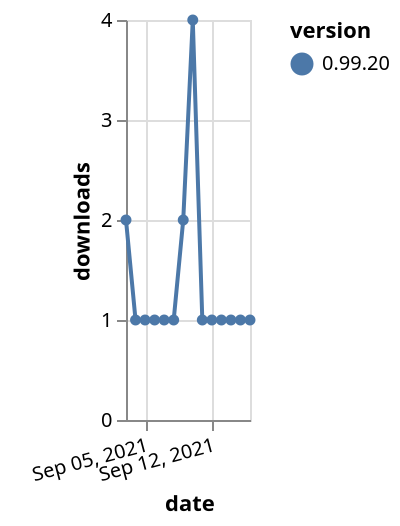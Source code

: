 {"$schema": "https://vega.github.io/schema/vega-lite/v5.json", "description": "A simple bar chart with embedded data.", "data": {"values": [{"date": "2021-09-03", "total": 512, "delta": 2, "version": "0.99.20"}, {"date": "2021-09-04", "total": 513, "delta": 1, "version": "0.99.20"}, {"date": "2021-09-05", "total": 514, "delta": 1, "version": "0.99.20"}, {"date": "2021-09-06", "total": 515, "delta": 1, "version": "0.99.20"}, {"date": "2021-09-07", "total": 516, "delta": 1, "version": "0.99.20"}, {"date": "2021-09-08", "total": 517, "delta": 1, "version": "0.99.20"}, {"date": "2021-09-09", "total": 519, "delta": 2, "version": "0.99.20"}, {"date": "2021-09-10", "total": 523, "delta": 4, "version": "0.99.20"}, {"date": "2021-09-11", "total": 524, "delta": 1, "version": "0.99.20"}, {"date": "2021-09-12", "total": 525, "delta": 1, "version": "0.99.20"}, {"date": "2021-09-13", "total": 526, "delta": 1, "version": "0.99.20"}, {"date": "2021-09-14", "total": 527, "delta": 1, "version": "0.99.20"}, {"date": "2021-09-15", "total": 528, "delta": 1, "version": "0.99.20"}, {"date": "2021-09-16", "total": 529, "delta": 1, "version": "0.99.20"}]}, "width": "container", "mark": {"type": "line", "point": {"filled": true}}, "encoding": {"x": {"field": "date", "type": "temporal", "timeUnit": "yearmonthdate", "title": "date", "axis": {"labelAngle": -15}}, "y": {"field": "delta", "type": "quantitative", "title": "downloads"}, "color": {"field": "version", "type": "nominal"}, "tooltip": {"field": "delta"}}}